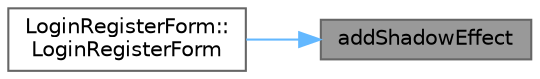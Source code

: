 digraph "addShadowEffect"
{
 // LATEX_PDF_SIZE
  bgcolor="transparent";
  edge [fontname=Helvetica,fontsize=10,labelfontname=Helvetica,labelfontsize=10];
  node [fontname=Helvetica,fontsize=10,shape=box,height=0.2,width=0.4];
  rankdir="RL";
  Node1 [id="Node000001",label="addShadowEffect",height=0.2,width=0.4,color="gray40", fillcolor="grey60", style="filled", fontcolor="black",tooltip=" "];
  Node1 -> Node2 [id="edge1_Node000001_Node000002",dir="back",color="steelblue1",style="solid",tooltip=" "];
  Node2 [id="Node000002",label="LoginRegisterForm::\lLoginRegisterForm",height=0.2,width=0.4,color="grey40", fillcolor="white", style="filled",URL="$class_login_register_form.html#a117744aa4b5068a4ce3c6caa001db361",tooltip=" "];
}
